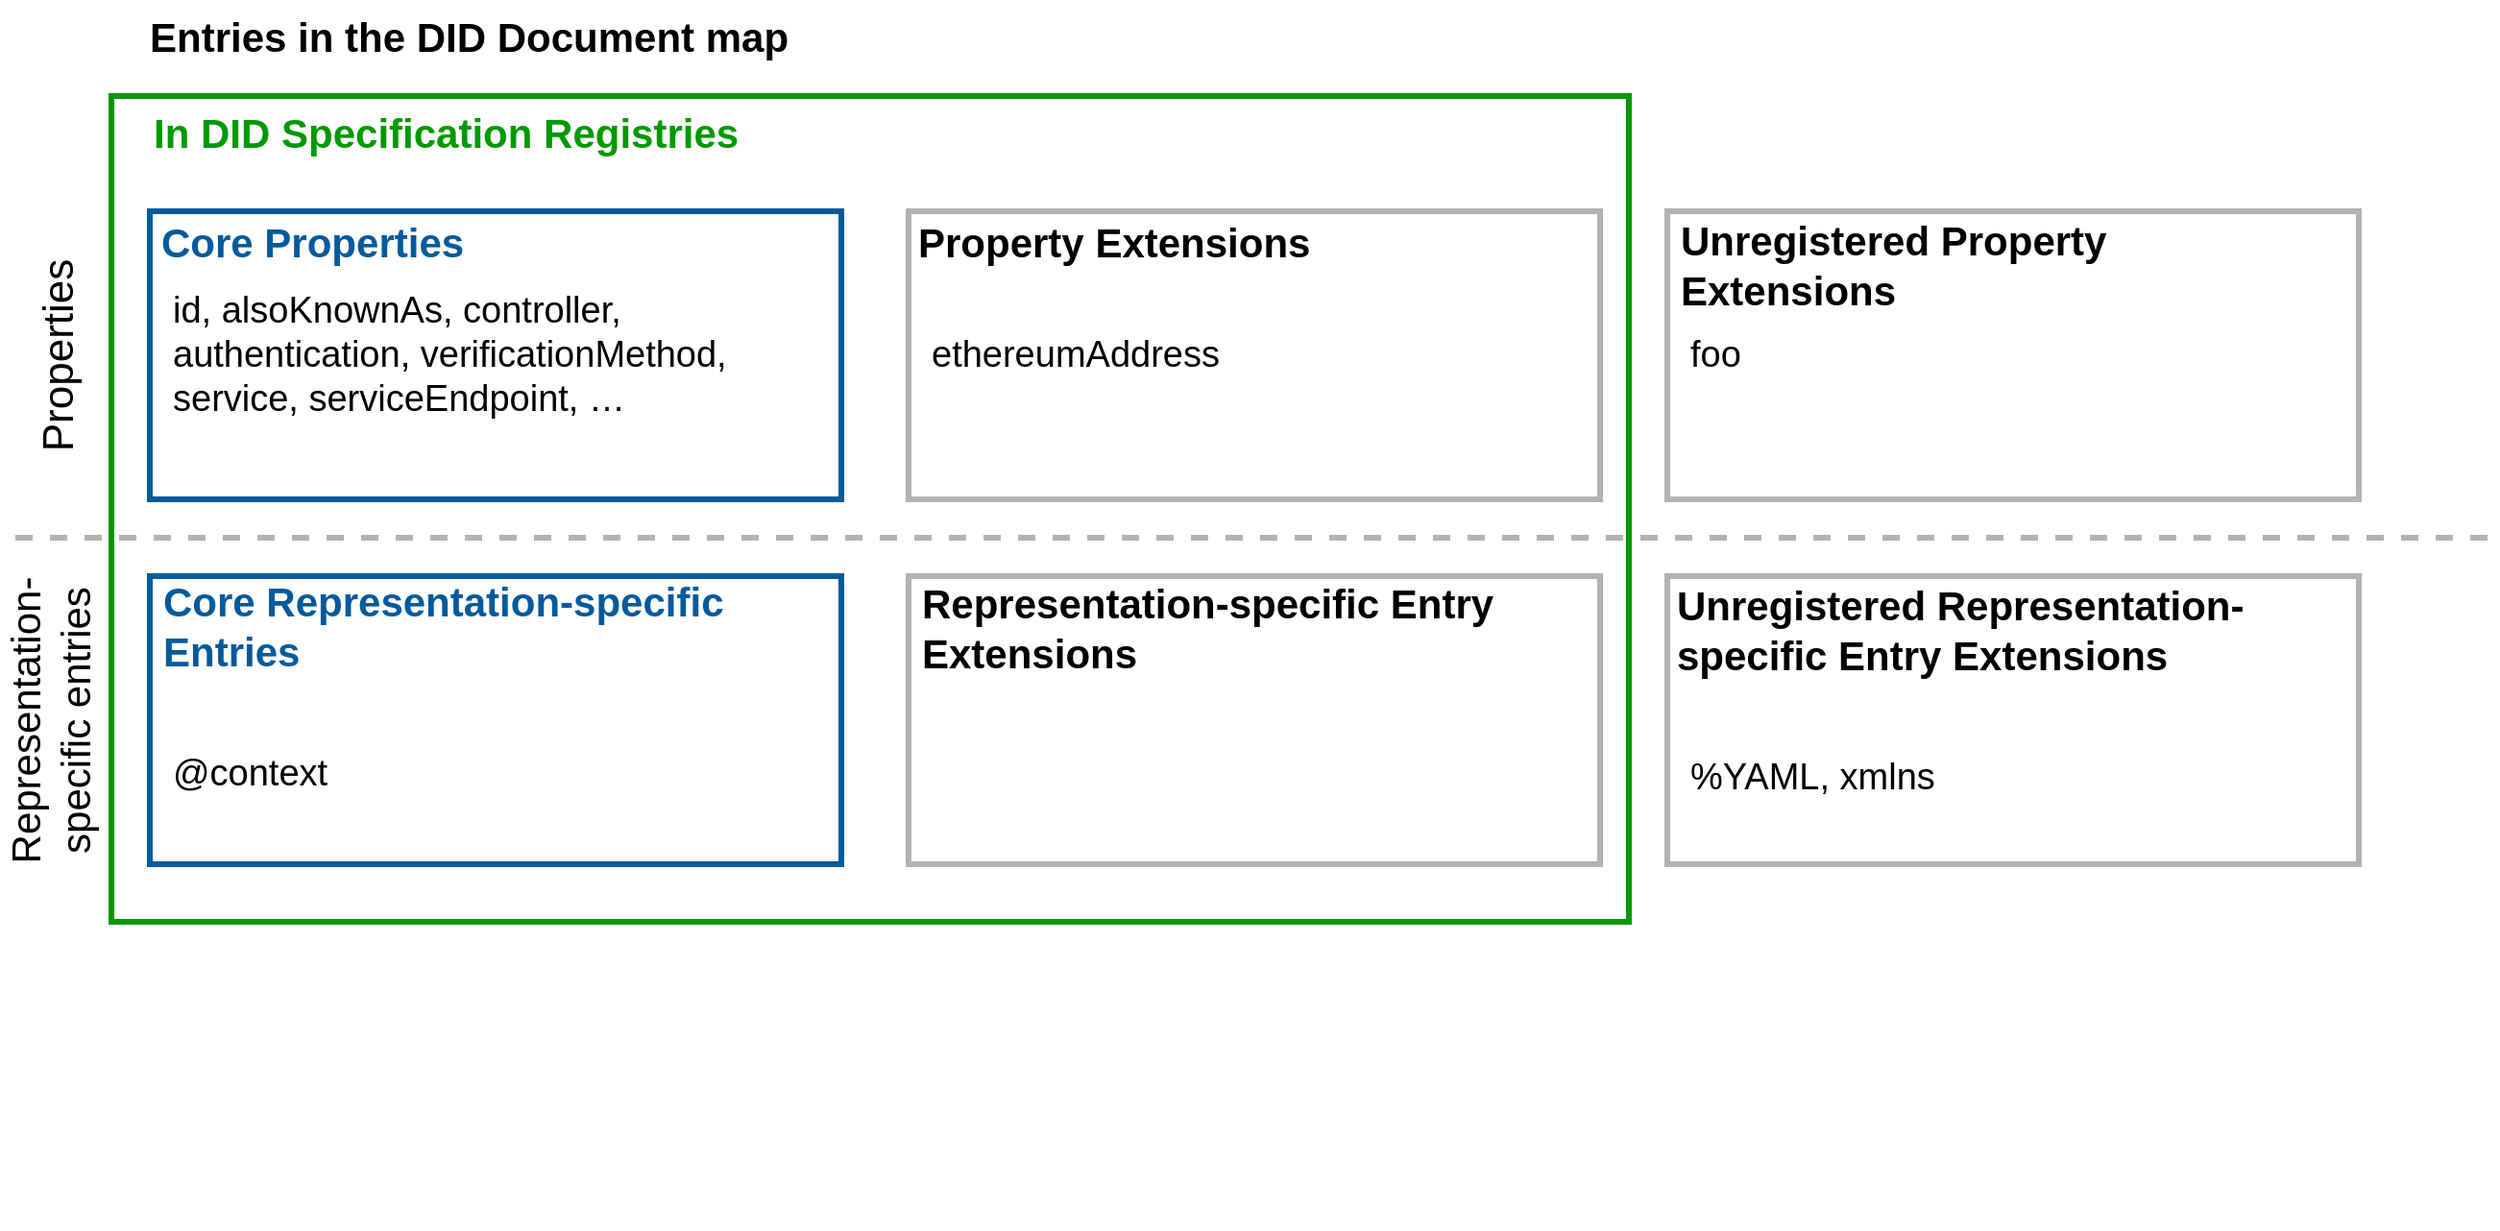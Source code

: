 <mxfile version="14.1.8" type="device"><diagram id="UK2Nwj1HUJVxzCkbwgWR" name="Page-1"><mxGraphModel dx="1570" dy="1055" grid="1" gridSize="10" guides="1" tooltips="1" connect="1" arrows="1" fold="1" page="1" pageScale="1" pageWidth="827" pageHeight="1169" math="0" shadow="0"><root><mxCell id="0"/><mxCell id="1" parent="0"/><mxCell id="nYQq3ygzRtoql9jICUdD-31" value="" style="rounded=0;whiteSpace=wrap;html=1;strokeWidth=3;fillColor=none;strokeColor=#009900;" parent="1" vertex="1"><mxGeometry x="89" y="150" width="790" height="430" as="geometry"/></mxCell><mxCell id="nYQq3ygzRtoql9jICUdD-22" value="" style="group" parent="1" vertex="1" connectable="0"><mxGeometry x="109" y="210" width="360" height="150" as="geometry"/></mxCell><mxCell id="nYQq3ygzRtoql9jICUdD-2" value="" style="rounded=0;whiteSpace=wrap;html=1;strokeWidth=3;strokeColor=#005A9C;" parent="nYQq3ygzRtoql9jICUdD-22" vertex="1"><mxGeometry width="360" height="150" as="geometry"/></mxCell><mxCell id="nYQq3ygzRtoql9jICUdD-5" value="&lt;font size=&quot;1&quot; color=&quot;#005a9c&quot;&gt;&lt;b style=&quot;font-size: 21px&quot;&gt;Core Properties&lt;/b&gt;&lt;/font&gt;" style="text;html=1;strokeColor=none;fillColor=none;align=left;verticalAlign=middle;whiteSpace=wrap;rounded=0;" parent="nYQq3ygzRtoql9jICUdD-22" vertex="1"><mxGeometry x="4" y="11.09" width="300" height="9.09" as="geometry"/></mxCell><mxCell id="nYQq3ygzRtoql9jICUdD-8" value="&lt;font style=&quot;font-size: 19px&quot;&gt;id, alsoKnownAs, controller, authentication, verificationMethod, service, serviceEndpoint, …&lt;/font&gt;" style="text;html=1;strokeColor=none;fillColor=none;align=left;verticalAlign=middle;whiteSpace=wrap;rounded=0;" parent="nYQq3ygzRtoql9jICUdD-22" vertex="1"><mxGeometry x="10" y="49.997" width="340" height="50" as="geometry"/></mxCell><mxCell id="nYQq3ygzRtoql9jICUdD-10" style="edgeStyle=orthogonalEdgeStyle;rounded=0;orthogonalLoop=1;jettySize=auto;html=1;exitX=0.5;exitY=1;exitDx=0;exitDy=0;" parent="nYQq3ygzRtoql9jICUdD-22" source="nYQq3ygzRtoql9jICUdD-5" target="nYQq3ygzRtoql9jICUdD-5" edge="1"><mxGeometry relative="1" as="geometry"/></mxCell><mxCell id="nYQq3ygzRtoql9jICUdD-23" value="" style="group" parent="1" vertex="1" connectable="0"><mxGeometry x="504" y="210" width="360" height="150" as="geometry"/></mxCell><mxCell id="nYQq3ygzRtoql9jICUdD-12" value="" style="rounded=0;whiteSpace=wrap;html=1;strokeWidth=3;strokeColor=#b3b3b3;" parent="nYQq3ygzRtoql9jICUdD-23" vertex="1"><mxGeometry width="360" height="150" as="geometry"/></mxCell><mxCell id="nYQq3ygzRtoql9jICUdD-13" value="&lt;font size=&quot;1&quot;&gt;&lt;b style=&quot;font-size: 21px&quot;&gt;Property Extensions&lt;/b&gt;&lt;/font&gt;" style="text;html=1;strokeColor=none;fillColor=none;align=left;verticalAlign=middle;whiteSpace=wrap;rounded=0;" parent="nYQq3ygzRtoql9jICUdD-23" vertex="1"><mxGeometry x="3" y="11.09" width="330" height="9.09" as="geometry"/></mxCell><mxCell id="nYQq3ygzRtoql9jICUdD-14" value="&lt;font style=&quot;font-size: 19px&quot;&gt;ethereumAddress&lt;/font&gt;" style="text;html=1;strokeColor=none;fillColor=none;align=left;verticalAlign=middle;whiteSpace=wrap;rounded=0;" parent="nYQq3ygzRtoql9jICUdD-23" vertex="1"><mxGeometry x="10" y="49.997" width="340" height="50" as="geometry"/></mxCell><mxCell id="nYQq3ygzRtoql9jICUdD-16" style="edgeStyle=orthogonalEdgeStyle;rounded=0;orthogonalLoop=1;jettySize=auto;html=1;exitX=0.5;exitY=1;exitDx=0;exitDy=0;" parent="nYQq3ygzRtoql9jICUdD-23" source="nYQq3ygzRtoql9jICUdD-13" target="nYQq3ygzRtoql9jICUdD-13" edge="1"><mxGeometry relative="1" as="geometry"/></mxCell><mxCell id="nYQq3ygzRtoql9jICUdD-24" value="" style="group" parent="1" vertex="1" connectable="0"><mxGeometry x="899" y="210" width="360" height="150" as="geometry"/></mxCell><mxCell id="nYQq3ygzRtoql9jICUdD-17" value="" style="rounded=0;whiteSpace=wrap;html=1;strokeColor=#B3B3B3;strokeWidth=3;" parent="nYQq3ygzRtoql9jICUdD-24" vertex="1"><mxGeometry width="360" height="150" as="geometry"/></mxCell><mxCell id="nYQq3ygzRtoql9jICUdD-18" value="&lt;font size=&quot;1&quot;&gt;&lt;b style=&quot;font-size: 21px&quot;&gt;Unregistered Property Extensions&lt;/b&gt;&lt;/font&gt;" style="text;html=1;strokeColor=none;fillColor=none;align=left;verticalAlign=middle;whiteSpace=wrap;rounded=0;" parent="nYQq3ygzRtoql9jICUdD-24" vertex="1"><mxGeometry x="5" y="23.09" width="260" height="9.09" as="geometry"/></mxCell><mxCell id="nYQq3ygzRtoql9jICUdD-19" value="&lt;font style=&quot;font-size: 19px&quot;&gt;foo&lt;/font&gt;" style="text;html=1;strokeColor=none;fillColor=none;align=left;verticalAlign=middle;whiteSpace=wrap;rounded=0;" parent="nYQq3ygzRtoql9jICUdD-24" vertex="1"><mxGeometry x="10" y="49.997" width="340" height="50" as="geometry"/></mxCell><mxCell id="nYQq3ygzRtoql9jICUdD-21" style="edgeStyle=orthogonalEdgeStyle;rounded=0;orthogonalLoop=1;jettySize=auto;html=1;exitX=0.5;exitY=1;exitDx=0;exitDy=0;" parent="nYQq3ygzRtoql9jICUdD-24" source="nYQq3ygzRtoql9jICUdD-18" target="nYQq3ygzRtoql9jICUdD-18" edge="1"><mxGeometry relative="1" as="geometry"/></mxCell><mxCell id="nYQq3ygzRtoql9jICUdD-25" value="&lt;font style=&quot;font-size: 22px&quot;&gt;Properties&lt;/font&gt;" style="text;html=1;strokeColor=none;fillColor=none;align=center;verticalAlign=middle;whiteSpace=wrap;rounded=0;rotation=-90;" parent="1" vertex="1"><mxGeometry x="-3" y="275" width="130" height="20" as="geometry"/></mxCell><mxCell id="nYQq3ygzRtoql9jICUdD-26" value="&lt;font style=&quot;font-size: 21px&quot;&gt;Representation-specific entries&lt;/font&gt;" style="text;html=1;strokeColor=none;fillColor=none;align=center;verticalAlign=middle;whiteSpace=wrap;rounded=0;rotation=-90;" parent="1" vertex="1"><mxGeometry x="-28" y="455" width="170" height="40" as="geometry"/></mxCell><mxCell id="nYQq3ygzRtoql9jICUdD-32" value="&lt;span style=&quot;font-family: &amp;#34;helvetica&amp;#34; ; font-style: normal ; letter-spacing: normal ; text-align: left ; text-indent: 0px ; text-transform: none ; word-spacing: 0px ; display: inline ; float: none&quot;&gt;&lt;b&gt;&lt;font style=&quot;font-size: 21px&quot; color=&quot;#009900&quot;&gt;In DID Specification Registries&lt;/font&gt;&lt;/b&gt;&lt;/span&gt;" style="text;whiteSpace=wrap;html=1;" parent="1" vertex="1"><mxGeometry x="109" y="150" width="421" height="30" as="geometry"/></mxCell><mxCell id="nYQq3ygzRtoql9jICUdD-33" value="&lt;span style=&quot;color: rgb(0 , 0 , 0) ; font-family: &amp;#34;helvetica&amp;#34; ; font-style: normal ; letter-spacing: normal ; text-align: left ; text-indent: 0px ; text-transform: none ; word-spacing: 0px ; display: inline ; float: none&quot;&gt;&lt;b&gt;&lt;font style=&quot;font-size: 21px&quot;&gt;Entries in the DID Document map&lt;/font&gt;&lt;/b&gt;&lt;/span&gt;" style="text;whiteSpace=wrap;html=1;" parent="1" vertex="1"><mxGeometry x="107" y="100" width="430" height="30" as="geometry"/></mxCell><mxCell id="mTZsZniVgVfS07ABQ5MP-1" value="" style="group" parent="1" vertex="1" connectable="0"><mxGeometry x="109" y="400" width="360" height="330" as="geometry"/></mxCell><mxCell id="mTZsZniVgVfS07ABQ5MP-2" value="" style="rounded=0;whiteSpace=wrap;html=1;strokeWidth=3;strokeColor=#005a9c;" parent="mTZsZniVgVfS07ABQ5MP-1" vertex="1"><mxGeometry width="360" height="150" as="geometry"/></mxCell><mxCell id="mTZsZniVgVfS07ABQ5MP-3" value="&lt;font size=&quot;1&quot; color=&quot;#005a9c&quot;&gt;&lt;b style=&quot;font-size: 21px&quot;&gt;Core Representation-specific Entries&lt;/b&gt;&lt;/font&gt;" style="text;html=1;strokeColor=none;fillColor=none;align=left;verticalAlign=middle;whiteSpace=wrap;rounded=0;" parent="mTZsZniVgVfS07ABQ5MP-1" vertex="1"><mxGeometry x="5" y="16" width="340" height="20" as="geometry"/></mxCell><mxCell id="mTZsZniVgVfS07ABQ5MP-5" value="&lt;font style=&quot;font-size: 19px&quot;&gt;@context&lt;/font&gt;" style="text;html=1;strokeColor=none;fillColor=none;align=left;verticalAlign=middle;whiteSpace=wrap;rounded=0;" parent="mTZsZniVgVfS07ABQ5MP-1" vertex="1"><mxGeometry x="10" y="70" width="320" height="65" as="geometry"/></mxCell><mxCell id="mTZsZniVgVfS07ABQ5MP-6" style="edgeStyle=orthogonalEdgeStyle;rounded=0;orthogonalLoop=1;jettySize=auto;html=1;exitX=0.5;exitY=1;exitDx=0;exitDy=0;" parent="mTZsZniVgVfS07ABQ5MP-1" source="mTZsZniVgVfS07ABQ5MP-3" target="mTZsZniVgVfS07ABQ5MP-3" edge="1"><mxGeometry relative="1" as="geometry"/></mxCell><mxCell id="mTZsZniVgVfS07ABQ5MP-7" value="" style="group" parent="1" vertex="1" connectable="0"><mxGeometry x="504" y="400" width="360" height="150" as="geometry"/></mxCell><mxCell id="mTZsZniVgVfS07ABQ5MP-8" value="" style="rounded=0;whiteSpace=wrap;html=1;strokeWidth=3;strokeColor=#b3b3b3;" parent="mTZsZniVgVfS07ABQ5MP-7" vertex="1"><mxGeometry width="360" height="150" as="geometry"/></mxCell><mxCell id="mTZsZniVgVfS07ABQ5MP-9" value="&lt;font size=&quot;1&quot;&gt;&lt;b style=&quot;font-size: 21px&quot;&gt;Representation-specific Entry Extensions&lt;/b&gt;&lt;/font&gt;" style="text;html=1;strokeColor=none;fillColor=none;align=left;verticalAlign=middle;whiteSpace=wrap;rounded=0;" parent="mTZsZniVgVfS07ABQ5MP-7" vertex="1"><mxGeometry x="5" y="23" width="338" height="8.91" as="geometry"/></mxCell><mxCell id="mTZsZniVgVfS07ABQ5MP-11" style="edgeStyle=orthogonalEdgeStyle;rounded=0;orthogonalLoop=1;jettySize=auto;html=1;exitX=0.5;exitY=1;exitDx=0;exitDy=0;" parent="mTZsZniVgVfS07ABQ5MP-7" source="mTZsZniVgVfS07ABQ5MP-9" target="mTZsZniVgVfS07ABQ5MP-9" edge="1"><mxGeometry relative="1" as="geometry"/></mxCell><mxCell id="mTZsZniVgVfS07ABQ5MP-12" value="" style="group" parent="1" vertex="1" connectable="0"><mxGeometry x="899" y="410" width="370" height="330" as="geometry"/></mxCell><mxCell id="mTZsZniVgVfS07ABQ5MP-13" value="" style="rounded=0;whiteSpace=wrap;html=1;strokeColor=#B3B3B3;strokeWidth=3;" parent="mTZsZniVgVfS07ABQ5MP-12" vertex="1"><mxGeometry y="-10" width="360" height="150" as="geometry"/></mxCell><mxCell id="mTZsZniVgVfS07ABQ5MP-14" value="&lt;font size=&quot;1&quot;&gt;&lt;b style=&quot;font-size: 21px&quot;&gt;Unregistered Representation-specific Entry Extensions&lt;/b&gt;&lt;/font&gt;" style="text;html=1;strokeColor=none;fillColor=none;align=left;verticalAlign=middle;whiteSpace=wrap;rounded=0;" parent="mTZsZniVgVfS07ABQ5MP-12" vertex="1"><mxGeometry x="3" y="8" width="360" height="20" as="geometry"/></mxCell><mxCell id="mTZsZniVgVfS07ABQ5MP-16" value="&lt;font style=&quot;font-size: 19px&quot;&gt;%YAML, xmlns&lt;/font&gt;" style="text;html=1;strokeColor=none;fillColor=none;align=left;verticalAlign=middle;whiteSpace=wrap;rounded=0;" parent="mTZsZniVgVfS07ABQ5MP-12" vertex="1"><mxGeometry x="10" y="60" width="320" height="70" as="geometry"/></mxCell><mxCell id="mTZsZniVgVfS07ABQ5MP-17" style="edgeStyle=orthogonalEdgeStyle;rounded=0;orthogonalLoop=1;jettySize=auto;html=1;exitX=0.5;exitY=1;exitDx=0;exitDy=0;" parent="mTZsZniVgVfS07ABQ5MP-12" source="mTZsZniVgVfS07ABQ5MP-14" target="mTZsZniVgVfS07ABQ5MP-14" edge="1"><mxGeometry relative="1" as="geometry"/></mxCell><mxCell id="nYQq3ygzRtoql9jICUdD-29" value="" style="endArrow=none;dashed=1;html=1;strokeWidth=3;strokeColor=#b3b3b3;" parent="1" edge="1"><mxGeometry width="50" height="50" relative="1" as="geometry"><mxPoint x="39" y="379.997" as="sourcePoint"/><mxPoint x="1329" y="379.997" as="targetPoint"/></mxGeometry></mxCell></root></mxGraphModel></diagram></mxfile>